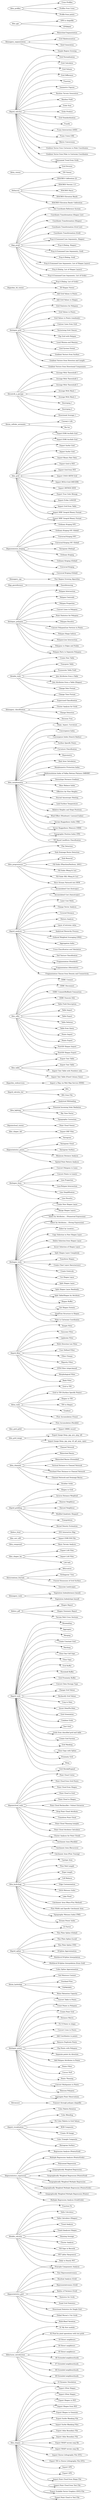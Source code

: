 digraph modules {
rankdir = LR;
"libio_shapes" -> "Export GStat Shapes";
"libio_shapes" -> "Import GStat Shapes";
"libio_shapes" -> "Export Shapes to XYZ";
"libio_shapes" -> "Import Shapes from XYZ";
"libio_shapes" -> "Export Shapes to Generate";
"libio_shapes" -> "Export Surfer Blanking File";
"libio_shapes" -> "Import Surfer Blanking Files";
"libio_shapes" -> "Export Atlas Boundary File";
"libio_shapes" -> "Import Atlas Boundary File";
"libio_shapes" -> "Export WASP terrain map file";
"libio_shapes" -> "Import WASP terrain map file";
"libio_shapes" -> "Import Stereo Lithography File (STL)";
"libio_shapes" -> "Export TIN to Stereo Lithography File (STL)";
"libio_shapes" -> "Import GPX";
"libio_shapes" -> "Export GPX";
"libio_shapes" -> "Import Point Cloud from Shape File";
"libio_shapes" -> "Import Point Cloud from Text File";
"libio_shapes" -> "Export Scalable Vector Graphics (SVG) File";
"libio_shapes" -> "Export Point Cloud to Text File";
"liblectures_introduction" -> "01 My first module";
"liblectures_introduction" -> "02 Pixel by pixel operations with two grids";
"liblectures_introduction" -> "03 Direct neighbours";
"liblectures_introduction" -> "04 Direct neighbours ";
"liblectures_introduction" -> "05 Direct neighbours ";
"liblectures_introduction" -> "06 Extended neighbourhoods";
"liblectures_introduction" -> "07 Extended neighbourhoods ";
"liblectures_introduction" -> "08 Extended neighbourhoods ";
"liblectures_introduction" -> "09 Extended neighbourhoods ";
"liblectures_introduction" -> "10 Dynamic Simulation ";
"libtable_calculus" -> "Function Fit";
"libtable_calculus" -> "Table Calculator";
"libtable_calculus" -> "Table Calculator (Shapes)";
"libtable_calculus" -> "Trend Analysis";
"libtable_calculus" -> "Trend (Analysis) Shapes";
"libtable_calculus" -> "Running Average";
"libtable_calculus" -> "Cluster Analysis";
"libtable_calculus" -> "Principle Components Analysis";
"libtable_calculus" -> "Fill Gaps in Records";
"libtable_calculus" -> "PET (after Hargreave)";
"libtable_calculus" -> "Daily to Hourly PET";
"libgeostatistics_regression" -> "Regression Analysis (Points/Grid)";
"libgeostatistics_regression" -> "Multiple Regression Analysis (Points/Grids)";
"libgeostatistics_regression" -> "Polynomial Regression";
"libgeostatistics_regression" -> "Geographically Weighted Regression";
"libgeostatistics_regression" -> "Geographically Weighted Regression (Points/Grid)";
"libgeostatistics_regression" -> "Geographically Weighted Multiple Regression";
"libgeostatistics_regression" -> "Geographically Weighted Multiple Regression (Points/Grids)";
"libgeostatistics_regression" -> "Geographically Weighted Multiple Regression (Points)";
"libgeostatistics_regression" -> "Multiple Regression Analysis (Grid/Grids)";
"libgrid_visualisation" -> "Color Palette Rotation";
"libgrid_visualisation" -> "Color Blending";
"libgrid_visualisation" -> "Fit Color Palette to Grid Values";
"libgrid_visualisation" -> "RGB Composite";
"libgrid_visualisation" -> "Create 3D Image";
"libgrid_visualisation" -> "Color Triangle Composite";
"libgrid_visualisation" -> "Histogram Surface";
"libtransect" -> "Transect through polygon shapefile";
"libshapes_points" -> "Convert Table to Points";
"libshapes_points" -> "Count Points in Polygons";
"libshapes_points" -> "Create Point Grid";
"libshapes_points" -> "Distance Matrix";
"libshapes_points" -> "Fit N Points to shape";
"libshapes_points" -> "Convert Lines to Points";
"libshapes_points" -> "Add Coordinates to points";
"libshapes_points" -> "Remove Duplicate Points";
"libshapes_points" -> "Clip Points with Polygons";
"libshapes_points" -> "Separate points by direction";
"libshapes_points" -> "Add Polygon Attributes to Points";
"libshapes_points" -> "Points Filter";
"libshapes_points" -> "Convex Hull";
"libshapes_points" -> "Points Thinning";
"libshapes_points" -> "Convert Multipoints to Points";
"libshapes_points" -> "Thiessen Polygons";
"libshapes_points" -> "Aggregate Point Observations";
"libsim_hydrology" -> "Soil Moisture Content";
"libsim_hydrology" -> "Overland Flow ";
"libsim_hydrology" -> "TOPMODEL";
"libsim_hydrology" -> "Water Retention Capacity";
"libgrid_spline" -> "Thin Plate Spline (Global)";
"libgrid_spline" -> "Thin Plate Spline (Local)";
"libgrid_spline" -> "Thin Plate Spline (TIN)";
"libgrid_spline" -> "B-Spline Approximation";
"libgrid_spline" -> "Multilevel B-Spline Interpolation";
"libgrid_spline" -> "Multilevel B-Spline Interpolation (from Grid)";
"libgrid_spline" -> "Cubic Spline Approximation";
"libta_hydrology" -> "Catchment Area (Parallel)";
"libta_hydrology" -> "Catchment Area (Recursive)";
"libta_hydrology" -> "Catchment Area (Flow Tracing)";
"libta_hydrology" -> "Upslope Area";
"libta_hydrology" -> "Flow Path Length";
"libta_hydrology" -> "Slope Length";
"libta_hydrology" -> "Cell Balance";
"libta_hydrology" -> "Edge Contamination";
"libta_hydrology" -> "SAGA Wetness Index";
"libta_hydrology" -> "Lake Flood";
"libta_hydrology" -> "Catchment Area (Mass-Flux Method)";
"libta_hydrology" -> "Flow Width and Specific Catchment Area";
"libta_hydrology" -> "Topographic Wetness Index (TWI)";
"libta_hydrology" -> "Stream Power Index";
"libta_hydrology" -> "LS Factor";
"libpointcloud_tools" -> "Point Cloud Cutter";
"libpointcloud_tools" -> "Point Cloud from Grid Points";
"libpointcloud_tools" -> "Point Cloud from Shapes";
"libpointcloud_tools" -> "Point Cloud to Grid";
"libpointcloud_tools" -> "Point Cloud to Shapes";
"libpointcloud_tools" -> "Point Cloud Reclassifier / Subset Extractor";
"libpointcloud_tools" -> "Drop Point Cloud Attribute";
"libpointcloud_tools" -> "Transform Point Cloud";
"libpointcloud_tools" -> "Point Cloud Thinning (simple)";
"libpointcloud_tools" -> "Point Cloud Attribute Calculator";
"libpointcloud_tools" -> "Cluster Analysis for Point Clouds";
"libgrid_tools" -> "Resampling";
"libgrid_tools" -> "Aggregate";
"libgrid_tools" -> "Merging";
"libgrid_tools" -> "Create Constant Grid";
"libgrid_tools" -> "Patching";
"libgrid_tools" -> "Close One Cell Gaps";
"libgrid_tools" -> "Close Gaps";
"libgrid_tools" -> "Grid Buffer";
"libgrid_tools" -> "Threshold Buffer";
"libgrid_tools" -> "Grid Proximity Buffer";
"libgrid_tools" -> "Convert Data Storage Type";
"libgrid_tools" -> "Change Grid Values";
"libgrid_tools" -> "Reclassify Grid Values";
"libgrid_tools" -> "Crop to Data";
"libgrid_tools" -> "Invert Data/No-Data";
"libgrid_tools" -> "Grid Orientation";
"libgrid_tools" -> "Combine Grids";
"libgrid_tools" -> "Sort Grid";
"libgrid_tools" -> "Grids from classified grid and table";
"libgrid_tools" -> "Create Grid System";
"libgrid_tools" -> "Grid Masking";
"libgrid_tools" -> "Close Gaps with Spline";
"libgrid_tools" -> "Proximity Grid";
"libgrid_tools" -> "Tiling";
"libgrid_tools" -> "Grid Shrink/Expand";
"libdocs_pdf" -> "Shapes Report";
"libdocs_pdf" -> "Shapes Summary Report";
"libdocs_pdf" -> "Terrain Path Cross Sections";
"libimagery_tools" -> "Vegetation Index[distance based]";
"libimagery_tools" -> "Vegetation Index[slope based]";
"librecreations_fractals" -> "Bifurcation";
"librecreations_fractals" -> "Pythagoras' Tree";
"librecreations_fractals" -> "Fractal Dimension of Grid Surface";
"librecreations_fractals" -> "Gaussian Landscapes";
"libio_shapes_las" -> "Export LAS Files";
"libio_shapes_las" -> "Import LAS Files";
"libio_shapes_las" -> "LAS Info";
"libta_compound" -> "Basic Terrain Analysis";
"libio_esri_e00" -> "Import ESRI E00 File";
"libdocs_html" -> "SVG Interactive Map";
"libgrid_gridding" -> "Shapes to Grid";
"libgrid_gridding" -> "Inverse Distance Weighted";
"libgrid_gridding" -> "Nearest Neighbour";
"libgrid_gridding" -> "Natural Neighbour";
"libgrid_gridding" -> "Modifed Quadratic Shepard";
"libgrid_gridding" -> "Triangulation";
"libgrid_gridding" -> "Kernel Density Estimation";
"libta_channels" -> "Channel Network";
"libta_channels" -> "Watershed Basins";
"libta_channels" -> "Watershed Basins (Extended)";
"libta_channels" -> "Vertical Distance to Channel Network";
"libta_channels" -> "Overland Flow Distance to Channel Network";
"libta_channels" -> "Channel Network and Drainage Basins";
"libta_channels" -> "Strahler Order";
"libio_grid_image" -> "Export Image (bmp, jpg, pcx, png, tif)";
"libio_grid_image" -> "Import Image (bmp, jpg, png, tif, gif, pnm, xpm)";
"libgeostatistics_grid" -> "Fast Representativeness";
"libgeostatistics_grid" -> "Residual Analysis (Grid)";
"libgeostatistics_grid" -> "Representativeness (Grid)";
"libgeostatistics_grid" -> "Radius of Variance (Grid)";
"libgeostatistics_grid" -> "Statistics for Grids";
"libgeostatistics_grid" -> "Zonal Grid Statistics";
"libgeostatistics_grid" -> "Directional Statistics for Single Grid";
"libgeostatistics_grid" -> "Global Moran's I for Grids";
"libgeostatistics_grid" -> "Principle Components Analysis";
"libgeostatistics_grid" -> "Multi-Band Variation";
"libio_grid_grib2" -> "Import GRIB2 record";
"libtin_tools" -> "Grid to TIN";
"libtin_tools" -> "Grid to TIN (Surface Specific Points)";
"libtin_tools" -> "Shapes to TIN";
"libtin_tools" -> "TIN to Shapes";
"libtin_tools" -> "Gradient";
"libtin_tools" -> "Flow Accumulation (Trace)";
"libtin_tools" -> "Flow Accumulation (Parallel)";
"libgrid_filter" -> "Simple Filter";
"libgrid_filter" -> "Gaussian Filter";
"libgrid_filter" -> "Laplacian Filter";
"libgrid_filter" -> "Multi Direction Lee Filter";
"libgrid_filter" -> "User Defined Filter";
"libgrid_filter" -> "Filter Clumps";
"libgrid_filter" -> "Majority Filter";
"libgrid_filter" -> "DTM Filter (slope-based)";
"libgrid_filter" -> "Morphological Filter";
"libgrid_filter" -> "Rank Filter";
"libshapes_tools" -> "Create New Shapes Layer";
"libshapes_tools" -> "Merge Shapes Layers";
"libshapes_tools" -> "Select by Attributes... (Numerical Expression)";
"libshapes_tools" -> "Select by Attributes... (String Expression)";
"libshapes_tools" -> "Select by Location...";
"libshapes_tools" -> "Copy Selection to New Shapes Layer";
"libshapes_tools" -> "Delete Selection from Shapes Layer";
"libshapes_tools" -> "Invert Selection of Shapes Layer";
"libshapes_tools" -> "Split Shapes Layer Completely";
"libshapes_tools" -> "Transform Shapes";
"libshapes_tools" -> "Create Chart Layer (bars/sectors)";
"libshapes_tools" -> "Create Graticule";
"libshapes_tools" -> "Cut Shapes Layer";
"libshapes_tools" -> "Split Shapes Layer";
"libshapes_tools" -> "Split Shapes Layer Randomly";
"libshapes_tools" -> "Split Table/Shapes by Attribute";
"libshapes_tools" -> "Shapes Buffer";
"libshapes_tools" -> "Get Shapes Extents";
"libshapes_tools" -> "QuadTree Structure to Shapes";
"libshapes_tools" -> "Polar to Cartesian Coordinates";
"libshapes_lines" -> "Convert Polygons to Lines";
"libshapes_lines" -> "Convert Points to Line(s)";
"libshapes_lines" -> "Line Properties";
"libshapes_lines" -> "Line-Polygon Intersection";
"libshapes_lines" -> "Line Simplification";
"libshapes_lines" -> "Line Dissolve";
"libgeostatistics_points" -> "Variogram";
"libgeostatistics_points" -> "Variogram Cloud";
"libgeostatistics_points" -> "Variogram Surface";
"libgeostatistics_points" -> "Minimum Distance Analysis";
"libgeostatistics_points" -> "Spatial Point Pattern Analysis";
"libio_shapes_dxf" -> "Import DXF Files";
"libpointcloud_viewer" -> "Point Cloud Viewer";
"libta_lighting" -> "Analytical Hillshading";
"libta_lighting" -> "Potential Incoming Solar Radiation";
"libta_lighting" -> "Sky View Factor";
"libta_lighting" -> "Topographic Correction";
"libgrid_calculus_bsl" -> "BSL";
"libgrid_calculus_bsl" -> "BSL from File";
"libgarden_webservices" -> "Import a Map via Web Map Service (WMS)";
"libio_table" -> "Export Text Table";
"libio_table" -> "Import Text Table";
"libio_table" -> "Import Text Table with Numbers only";
"libio_table" -> "Import Text Table (Fixed Column Sizes)";
"libio_odbc" -> "ODBC Connect";
"libio_odbc" -> "ODBC Disconnect";
"libio_odbc" -> "ODBC Commit/Rollback Transaction";
"libio_odbc" -> "ODBC Execute SQL";
"libio_odbc" -> "Table Field Description";
"libio_odbc" -> "Table Import";
"libio_odbc" -> "Table Export";
"libio_odbc" -> "Table Deletion";
"libio_odbc" -> "Table from Query";
"libio_odbc" -> "Points Import";
"libio_odbc" -> "Points Export";
"libio_odbc" -> "PostGIS Shapes Import";
"libio_odbc" -> "PostGIS Shapes Export";
"libgrid_analysis" -> "Accumulated Cost (Isotropic)";
"libgrid_analysis" -> "Accumulated Cost (Anisotropic)";
"libgrid_analysis" -> "Least Cost Paths";
"libgrid_analysis" -> "Change Vector Analysis";
"libgrid_analysis" -> "Covered Distance";
"libgrid_analysis" -> "Pattern Analysis";
"libgrid_analysis" -> "Layer of extreme value";
"libgrid_analysis" -> "Analytical Hierarchy Process";
"libgrid_analysis" -> "Ordered Weighted Averaging (OWA)";
"libgrid_analysis" -> "Aggregation Index";
"libgrid_analysis" -> "Cross-Classification and Tabulation";
"libgrid_analysis" -> "Soil Texture Classification";
"libgrid_analysis" -> "Fragmentation (Standard)";
"libgrid_analysis" -> "Fragmentation (Alternative)";
"libgrid_analysis" -> "Fragmentation Classes from Density and Connectivity";
"libta_preprocessor" -> "Flat Detection";
"libta_preprocessor" -> "Sink Drainage Route Detection";
"libta_preprocessor" -> "Sink Removal";
"libta_preprocessor" -> "Fill Sinks (Planchon/Darboux, 2001)";
"libta_preprocessor" -> "Fill Sinks (Wang & Liu)";
"libta_preprocessor" -> "Fill Sinks XXL (Wang & Liu)";
"libta_preprocessor" -> "Burn Stream Network into DEM";
"libta_morphometry" -> "Slope, Aspect, Curvature";
"libta_morphometry" -> "Convergence Index";
"libta_morphometry" -> "Convergence Index (Search Radius)";
"libta_morphometry" -> "Surface Specific Points";
"libta_morphometry" -> "Curvature Classification";
"libta_morphometry" -> "Hypsometry";
"libta_morphometry" -> "Real Area Calculation";
"libta_morphometry" -> "Morphometric Protection Index";
"libta_morphometry" -> "Multiresolution Index of Valley Bottom Flatness (MRVBF)";
"libta_morphometry" -> "Downslope Distance Gradient";
"libta_morphometry" -> "Mass Balance Index";
"libta_morphometry" -> "Effective Air Flow Heights";
"libta_morphometry" -> "Diurnal Anisotropic Heating";
"libta_morphometry" -> "Land Surface Temperature";
"libta_morphometry" -> "Relative Heights and Slope Positions";
"libta_morphometry" -> "Wind Effect (Windward / Leeward Index)";
"libta_morphometry" -> "Terrain Ruggedness Index (TRI)";
"libta_morphometry" -> "Vector Ruggedness Measure (VRM)";
"libta_morphometry" -> "Topographic Position Index (TPI)";
"libta_morphometry" -> "TPI Based Landform Classification";
"libimagery_classification" -> "Supervised Classification";
"libimagery_classification" -> "Cluster Analysis for Grids";
"libimagery_classification" -> "Change Detection";
"libimagery_classification" -> "Decision Tree";
"libtable_tools" -> "Create New Table";
"libtable_tools" -> "Transpose Table";
"libtable_tools" -> "Enumerate Table Field";
"libtable_tools" -> "Join Attributes from a Table";
"libtable_tools" -> "Join Attributes from a Table (Shapes)";
"libtable_tools" -> "Change Date Format";
"libtable_tools" -> "Change Time Format";
"libshapes_polygons" -> "Polygon Intersection";
"libshapes_polygons" -> "Polygon Centroids";
"libshapes_polygons" -> "Polygon Properties";
"libshapes_polygons" -> "Convert Lines to Polygons";
"libshapes_polygons" -> "Point Statistics for Polygons";
"libshapes_polygons" -> "Polygon Dissolve";
"libshapes_polygons" -> "Convert Polygon/Line Vertices to Points";
"libshapes_polygons" -> "Polygon Shape Indices";
"libshapes_polygons" -> "Polygon-Line Intersection";
"libshapes_polygons" -> "Polygons to Edges and Nodes";
"libshapes_polygons" -> "Polygon Parts to Separate Polygons";
"libpj_georeference" -> "Georeferencing ";
"libpj_georeference" -> "Georeferencing ";
"libimagery_rga" -> "Fast Region Growing Algorithm";
"libgeostatistics_kriging" -> "Ordinary Kriging (VF)";
"libgeostatistics_kriging" -> "Ordinary Kriging (VF, Global)";
"libgeostatistics_kriging" -> "Universal Kriging (VF)";
"libgeostatistics_kriging" -> "Universal Kriging (VF, Global)";
"libgeostatistics_kriging" -> "Variogram (Dialog))";
"libgeostatistics_kriging" -> "Ordinary Kriging";
"libgeostatistics_kriging" -> "Ordinary Kriging (Global)";
"libgeostatistics_kriging" -> "Universal Kriging";
"libgeostatistics_kriging" -> "Universal Kriging (Global)";
"libio_grid" -> "Export ESRI Arc/Info Grid";
"libio_grid" -> "Import ESRI Arc/Info Grid";
"libio_grid" -> "Export Surfer Grid";
"libio_grid" -> "Import Surfer Grid";
"libio_grid" -> "Import Binary Raw Data";
"libio_grid" -> "Export Grid to XYZ";
"libio_grid" -> "Import Grid from XYZ";
"libio_grid" -> "Import USGS SRTM Grid";
"libio_grid" -> "Import MOLA Grid (MEGDR)";
"libio_grid" -> "Import SRTM30 DEM";
"libio_grid" -> "Export True Color Bitmap";
"libio_grid" -> "Import Erdas LAN/GIS";
"libio_grid" -> "Import Grid from Table";
"libio_grid" -> "Import WRF Geogrid Binary Format";
"libio_grid" -> "Export WRF Geogrid Binary Format";
"libsim_cellular_automata" -> "Conway's Life";
"libsim_cellular_automata" -> "Wa-Tor";
"libcontrib_a_perego" -> "Average With Thereshold 1";
"libcontrib_a_perego" -> "Average With Thereshold 2";
"libcontrib_a_perego" -> "Average With Thereshold 3";
"libcontrib_a_perego" -> "Average With Mask 1";
"libcontrib_a_perego" -> "Average With Mask 2";
"libcontrib_a_perego" -> "Destriping 1";
"libcontrib_a_perego" -> "Destriping 2";
"libcontrib_a_perego" -> "Directional Average 1";
"libshapes_grid" -> "Add Grid Values to Points";
"libshapes_grid" -> "Add Grid Values to Shapes";
"libshapes_grid" -> "Grid Statistics for Polygons";
"libshapes_grid" -> "Grid Values to Points";
"libshapes_grid" -> "Grid Values to Points (randomly)";
"libshapes_grid" -> "Contour Lines from Grid";
"libshapes_grid" -> "Vectorising Grid Classes";
"libshapes_grid" -> "Clip Grid with Polygon";
"libshapes_grid" -> "Local Minima and Maxima";
"libshapes_grid" -> "Grid System Extent";
"libshapes_grid" -> "Gradient Vectors from Surface";
"libshapes_grid" -> "Gradient Vectors from Direction and Length";
"libshapes_grid" -> "Gradient Vectors from Directional Components";
"libgarden_3d_viewer" -> "3D Shapes Viewer";
"libpj_proj4" -> "Set Coordinate Reference System";
"libpj_proj4" -> "Coordinate Transformation (Shapes List)";
"libpj_proj4" -> "Coordinate Transformation (Shapes)";
"libpj_proj4" -> "Coordinate Transformation (Grid List)";
"libpj_proj4" -> "Coordinate Transformation (Grid)";
"libpj_proj4" -> "Proj.4 (Command Line Arguments, Shapes)";
"libpj_proj4" -> "Proj.4 (Dialog, Shapes)";
"libpj_proj4" -> "Proj.4 (Command Line Arguments, Grid)";
"libpj_proj4" -> "Proj.4 (Dialog, Grid)";
"libpj_proj4" -> "Proj.4 (Command Line Arguments, List of Shapes Layers)";
"libpj_proj4" -> "Proj.4 (Dialog, List of Shapes Layers)";
"libpj_proj4" -> "Proj.4 (Command Line Arguments, List of Grids)";
"libpj_proj4" -> "Proj.4 (Dialog, List of Grids)";
"libihacres" -> "IHACRES Calibration (2)";
"libihacres" -> "IHACRES Version 1.0";
"libihacres" -> "IHACRES Basin";
"libihacres" -> "IHACRES Elevation Bands";
"libihacres" -> "IHACRES Elevation Bands Calibration";
"libtin_viewer" -> "TIN Viewer";
"libgrid_calculus" -> "Grid Normalisation";
"libgrid_calculus" -> "Grid Calculator";
"libgrid_calculus" -> "Grid Volume";
"libgrid_calculus" -> "Grid Difference";
"libgrid_calculus" -> "Function";
"libgrid_calculus" -> "Geometric Figures";
"libgrid_calculus" -> "Random Terrain Generation";
"libgrid_calculus" -> "Random Field";
"libgrid_calculus" -> "Grids Sum";
"libgrid_calculus" -> "Grids Product";
"libgrid_calculus" -> "Grid Standardisation";
"libgrid_calculus" -> "Fuzzify";
"libgrid_calculus" -> "Fuzzy Intersection (AND)";
"libgrid_calculus" -> "Fuzzy Union (OR)";
"libgrid_calculus" -> "Metric Conversions";
"libgrid_calculus" -> "Gradient Vector from Cartesian to Polar Coordinates";
"libgrid_calculus" -> "Gradient Vector from Polar to Cartesian Coordinates";
"libgrid_calculus" -> "Polynomial Trend from Grids";
"libgrid_calculus" -> "Grid Division";
"libimagery_segmentation" -> "Watershed Segmentation";
"libimagery_segmentation" -> "Grid Skeletonization";
"libimagery_segmentation" -> "Seed Generation";
"libimagery_segmentation" -> "Simple Region Growing";
"libio_gps" -> "GPX to shapefile";
"libio_gps" -> "GPSBabel";
"libta_profiles" -> "Cross Profiles";
"libta_profiles" -> "Profiles from Lines";
"libta_profiles" -> "Profile from points";
}
